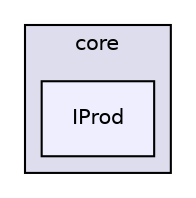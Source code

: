 digraph "F:/etc/repos/OX/src/core/IProd" {
  compound=true
  node [ fontsize="10", fontname="Helvetica"];
  edge [ labelfontsize="10", labelfontname="Helvetica"];
  subgraph clusterdir_f4b985054fc4de7cedd74d4b3d6a239a {
    graph [ bgcolor="#ddddee", pencolor="black", label="core" fontname="Helvetica", fontsize="10", URL="dir_f4b985054fc4de7cedd74d4b3d6a239a.html"]
  dir_2cc41543a0c57df6efb2e4068cf39b0f [shape=box, label="IProd", style="filled", fillcolor="#eeeeff", pencolor="black", URL="dir_2cc41543a0c57df6efb2e4068cf39b0f.html"];
  }
}
